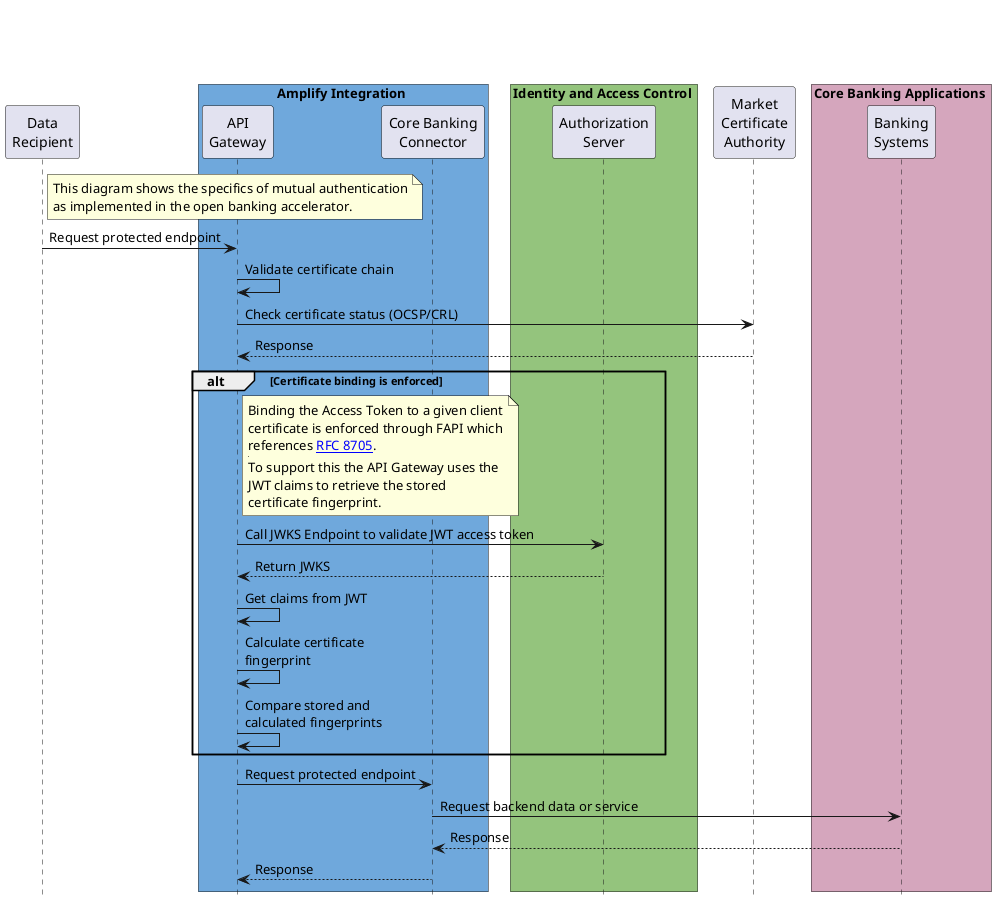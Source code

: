 @startuml Mutual_Authentication_Sequence

title \n\n

participant "Data\nRecipient" as DR

box Amplify Integration #6FA8DC
participant "API\nGateway" as API_GATEWAY
participant "Core Banking\nConnector" as CBC
end box

box Identity and Access Control #94c47d
participant "Authorization\nServer" as IAM
end box

participant "Market\nCertificate\nAuthority" as CA
' participant "JSON Web\nKey Set" as OBD_JWKS

box Core Banking Applications #d5a6bd
participant "Banking\nSystems" as ASPSP_API
end box

hide footbox
'skinparam defaultFontName Roboto
skinparam BoxPadding 10

note right of DR
This diagram shows the specifics of mutual authentication
as implemented in the open banking accelerator.
end note

DR -> API_GATEWAY: Request protected endpoint
API_GATEWAY -> API_GATEWAY: Validate certificate chain
API_GATEWAY -> CA: Check certificate status (OCSP/CRL)
API_GATEWAY <-- CA: Response

alt Certificate binding is enforced

note right of API_GATEWAY
Binding the Access Token to a given client
certificate is enforced through FAPI which
references [[https://datatracker.ietf.org/doc/html/rfc8705 RFC 8705]].
|||
To support this the API Gateway uses the
JWT claims to retrieve the stored 
certificate fingerprint.
end note

API_GATEWAY -> IAM: Call JWKS Endpoint to validate JWT access token
API_GATEWAY <-- IAM: Return JWKS
API_GATEWAY -> API_GATEWAY: Get claims from JWT
API_GATEWAY -> API_GATEWAY: Calculate certificate\nfingerprint
API_GATEWAY -> API_GATEWAY: Compare stored and\ncalculated fingerprints
end alt

API_GATEWAY -> CBC: Request protected endpoint
CBC -> ASPSP_API: Request backend data or service
CBC <-- ASPSP_API: Response
API_GATEWAY <-- CBC: Response

@enduml